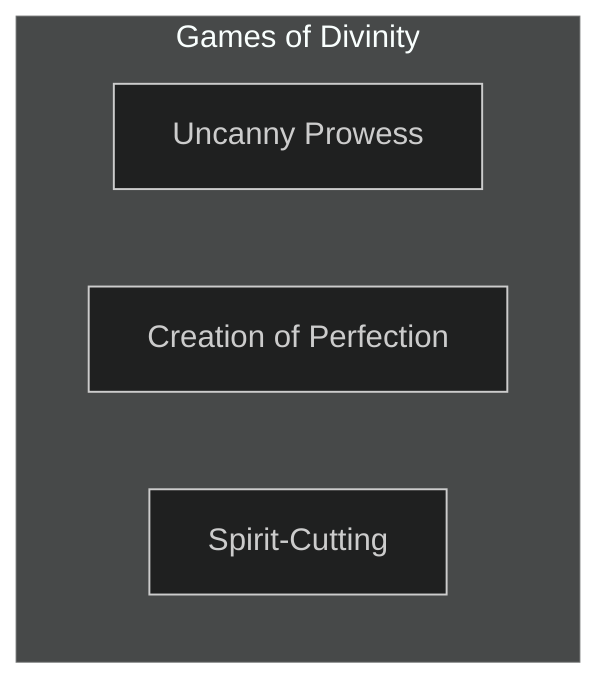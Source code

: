 ---
config:
  theme: dark
---
flowchart TD

    subgraph Games of Divinity
        uncanny_prowess[Uncanny Prowess]
        click uncanny_prowess callback "
            Uncanny Prowess<br>
            <br>
            Cost: 2 motes<br>
            Duration: Special<br>
            Type: Reflexive<br>
            Minimum Valor: 2<br>
            Minimum Essence: 1<br>
            Prerequisite Charms: None<br>
            <br>
            The spirit may add a number of dice equal to its Valor
            score to a single Dexterity roll. This roll could be anything
            from a single blow with a weapon to a single performance or
            even to the roll to create a single piece of fine jewelry. When
            used for longer endeavors, this Charm adds dice to each roll
            of a single extended action. However, it can only be used on
            one endeavor at a time, the Essence invested in this Charm
            cannot be regained, and the Charm cannot he recast until
            the task has been completed or abandoned.
            "

        creation_of_perfection[Creation of Perfection]
        click creation_of_perfection callback "
            Creation of Perfection<br>
            <br>
            Cost: 2 motes<br>
            Duration: Special<br>
            Type: Simple<br>
            Minimum Valor: 2<br>
            Minimum Essence: 2<br>
            Prerequisite Charms: None<br>
            <br>
            This Charm allows spirits to create supernaturally exquisite
            items or to perform feats of inhuman skill with various crafts.
            When using this charm, roll Intelligence + Valor for the spirit.
            Every success gained on this roll can be added to a single Craft,
            Medicine, Occult or Larceny roll designed to create an item or to
            carry out a slow and careful process such as performing surgery,
            compounding a drug, putting on a disguise or creating a magical
            talisman. This Charm cannot be used to enhance any task that
            requires speed or haste such as picking a lock before the guard
            arrives, stopping someone from bleeding to death or any form of
            combat. It can also only be used on tasks that require both clear
            thought and nimble fingers. No activity can simultaneously
            benefit from both this Charm and the Uncanny Prowess Charm.
            "

        spirit_cutting[Spirit-Cutting]
        click spirit_cutting callback "
            Spirit-Cutting<br>
            <br>
            Cost: 1 mote<br>
            Duration: Instant<br>
            Type: Supplemental<br>
            Minimum Valor: 3<br>
            Minimum Essence: 2<br>
            Prerequisite Charms: None<br>
            <br>
            This Charm allows a materialized spirit to launch a
            single attack at an unmanifested spirit. For the purposes of
            the individual attack, the small god attacks the immaterial
            spirit normally.
            "
    end